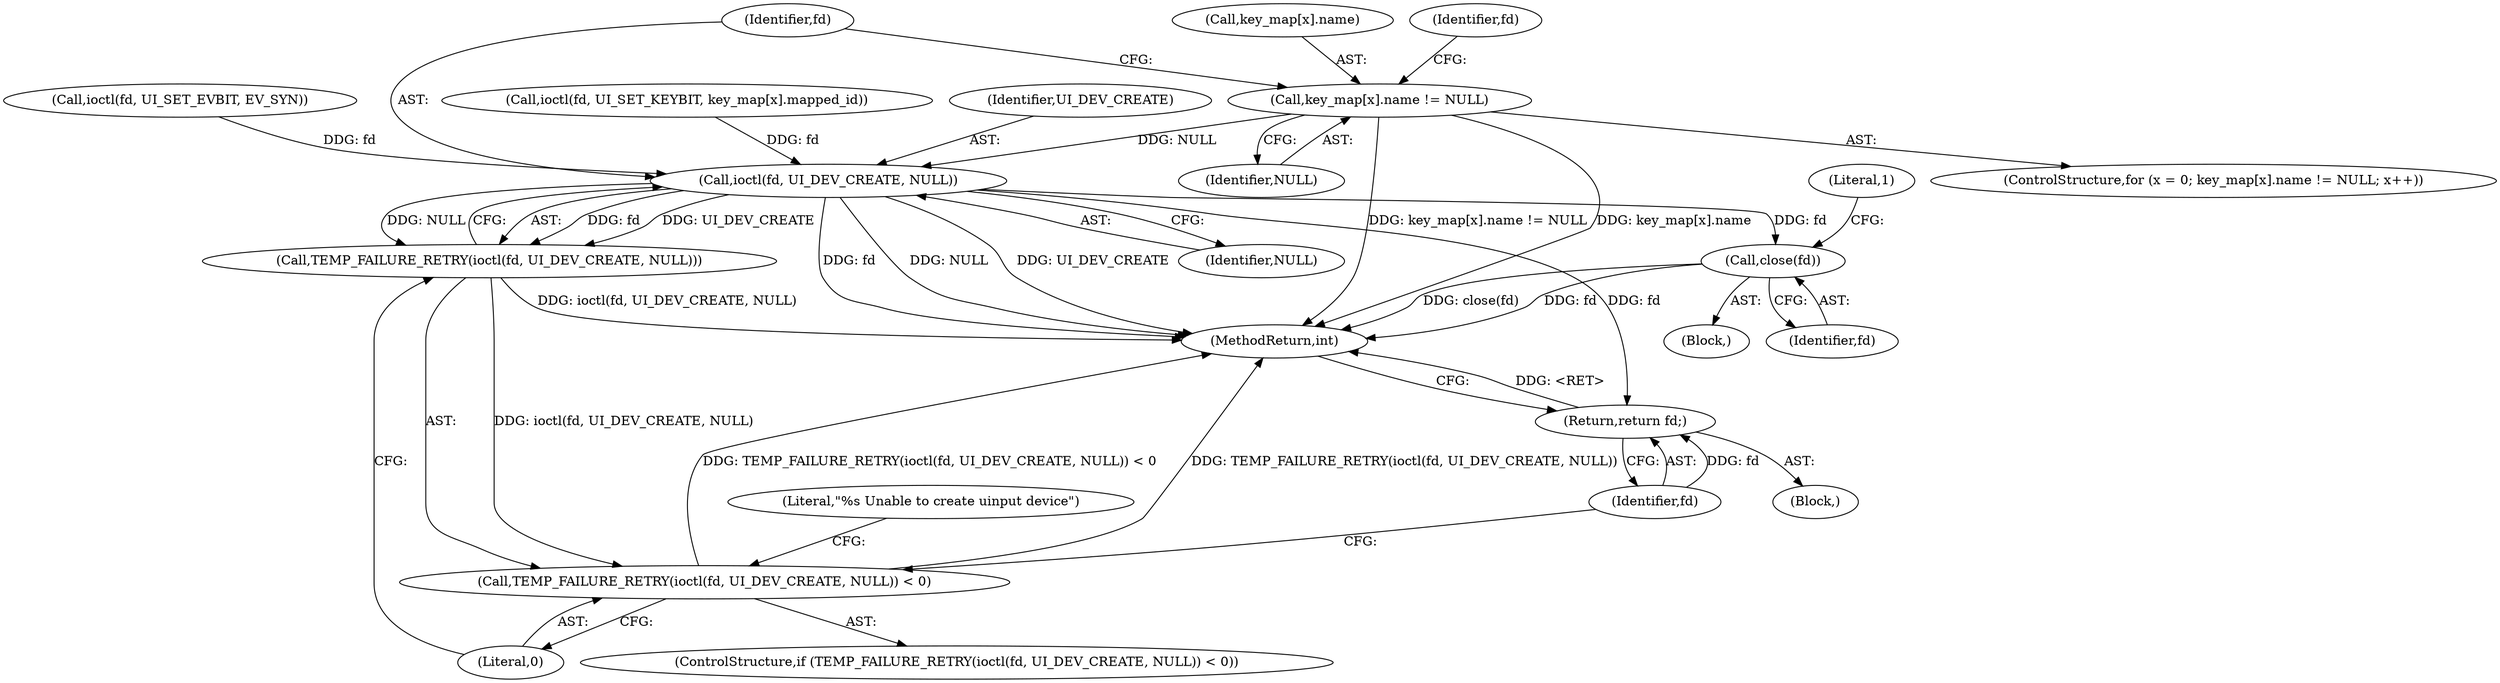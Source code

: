digraph "0_Android_472271b153c5dc53c28beac55480a8d8434b2d5c_29@array" {
"1000226" [label="(Call,key_map[x].name != NULL)"];
"1000247" [label="(Call,ioctl(fd, UI_DEV_CREATE, NULL))"];
"1000246" [label="(Call,TEMP_FAILURE_RETRY(ioctl(fd, UI_DEV_CREATE, NULL)))"];
"1000245" [label="(Call,TEMP_FAILURE_RETRY(ioctl(fd, UI_DEV_CREATE, NULL)) < 0)"];
"1000256" [label="(Call,close(fd))"];
"1000261" [label="(Return,return fd;)"];
"1000226" [label="(Call,key_map[x].name != NULL)"];
"1000261" [label="(Return,return fd;)"];
"1000256" [label="(Call,close(fd))"];
"1000237" [label="(Identifier,fd)"];
"1000102" [label="(Block,)"];
"1000251" [label="(Literal,0)"];
"1000262" [label="(Identifier,fd)"];
"1000257" [label="(Identifier,fd)"];
"1000247" [label="(Call,ioctl(fd, UI_DEV_CREATE, NULL))"];
"1000244" [label="(ControlStructure,if (TEMP_FAILURE_RETRY(ioctl(fd, UI_DEV_CREATE, NULL)) < 0))"];
"1000222" [label="(ControlStructure,for (x = 0; key_map[x].name != NULL; x++))"];
"1000250" [label="(Identifier,NULL)"];
"1000246" [label="(Call,TEMP_FAILURE_RETRY(ioctl(fd, UI_DEV_CREATE, NULL)))"];
"1000218" [label="(Call,ioctl(fd, UI_SET_EVBIT, EV_SYN))"];
"1000248" [label="(Identifier,fd)"];
"1000252" [label="(Block,)"];
"1000245" [label="(Call,TEMP_FAILURE_RETRY(ioctl(fd, UI_DEV_CREATE, NULL)) < 0)"];
"1000236" [label="(Call,ioctl(fd, UI_SET_KEYBIT, key_map[x].mapped_id))"];
"1000254" [label="(Literal,\"%s Unable to create uinput device\")"];
"1000260" [label="(Literal,1)"];
"1000263" [label="(MethodReturn,int)"];
"1000232" [label="(Identifier,NULL)"];
"1000227" [label="(Call,key_map[x].name)"];
"1000249" [label="(Identifier,UI_DEV_CREATE)"];
"1000226" -> "1000222"  [label="AST: "];
"1000226" -> "1000232"  [label="CFG: "];
"1000227" -> "1000226"  [label="AST: "];
"1000232" -> "1000226"  [label="AST: "];
"1000237" -> "1000226"  [label="CFG: "];
"1000248" -> "1000226"  [label="CFG: "];
"1000226" -> "1000263"  [label="DDG: key_map[x].name != NULL"];
"1000226" -> "1000263"  [label="DDG: key_map[x].name"];
"1000226" -> "1000247"  [label="DDG: NULL"];
"1000247" -> "1000246"  [label="AST: "];
"1000247" -> "1000250"  [label="CFG: "];
"1000248" -> "1000247"  [label="AST: "];
"1000249" -> "1000247"  [label="AST: "];
"1000250" -> "1000247"  [label="AST: "];
"1000246" -> "1000247"  [label="CFG: "];
"1000247" -> "1000263"  [label="DDG: fd"];
"1000247" -> "1000263"  [label="DDG: NULL"];
"1000247" -> "1000263"  [label="DDG: UI_DEV_CREATE"];
"1000247" -> "1000246"  [label="DDG: fd"];
"1000247" -> "1000246"  [label="DDG: UI_DEV_CREATE"];
"1000247" -> "1000246"  [label="DDG: NULL"];
"1000236" -> "1000247"  [label="DDG: fd"];
"1000218" -> "1000247"  [label="DDG: fd"];
"1000247" -> "1000256"  [label="DDG: fd"];
"1000247" -> "1000261"  [label="DDG: fd"];
"1000246" -> "1000245"  [label="AST: "];
"1000251" -> "1000246"  [label="CFG: "];
"1000246" -> "1000263"  [label="DDG: ioctl(fd, UI_DEV_CREATE, NULL)"];
"1000246" -> "1000245"  [label="DDG: ioctl(fd, UI_DEV_CREATE, NULL)"];
"1000245" -> "1000244"  [label="AST: "];
"1000245" -> "1000251"  [label="CFG: "];
"1000251" -> "1000245"  [label="AST: "];
"1000254" -> "1000245"  [label="CFG: "];
"1000262" -> "1000245"  [label="CFG: "];
"1000245" -> "1000263"  [label="DDG: TEMP_FAILURE_RETRY(ioctl(fd, UI_DEV_CREATE, NULL)) < 0"];
"1000245" -> "1000263"  [label="DDG: TEMP_FAILURE_RETRY(ioctl(fd, UI_DEV_CREATE, NULL))"];
"1000256" -> "1000252"  [label="AST: "];
"1000256" -> "1000257"  [label="CFG: "];
"1000257" -> "1000256"  [label="AST: "];
"1000260" -> "1000256"  [label="CFG: "];
"1000256" -> "1000263"  [label="DDG: fd"];
"1000256" -> "1000263"  [label="DDG: close(fd)"];
"1000261" -> "1000102"  [label="AST: "];
"1000261" -> "1000262"  [label="CFG: "];
"1000262" -> "1000261"  [label="AST: "];
"1000263" -> "1000261"  [label="CFG: "];
"1000261" -> "1000263"  [label="DDG: <RET>"];
"1000262" -> "1000261"  [label="DDG: fd"];
}
